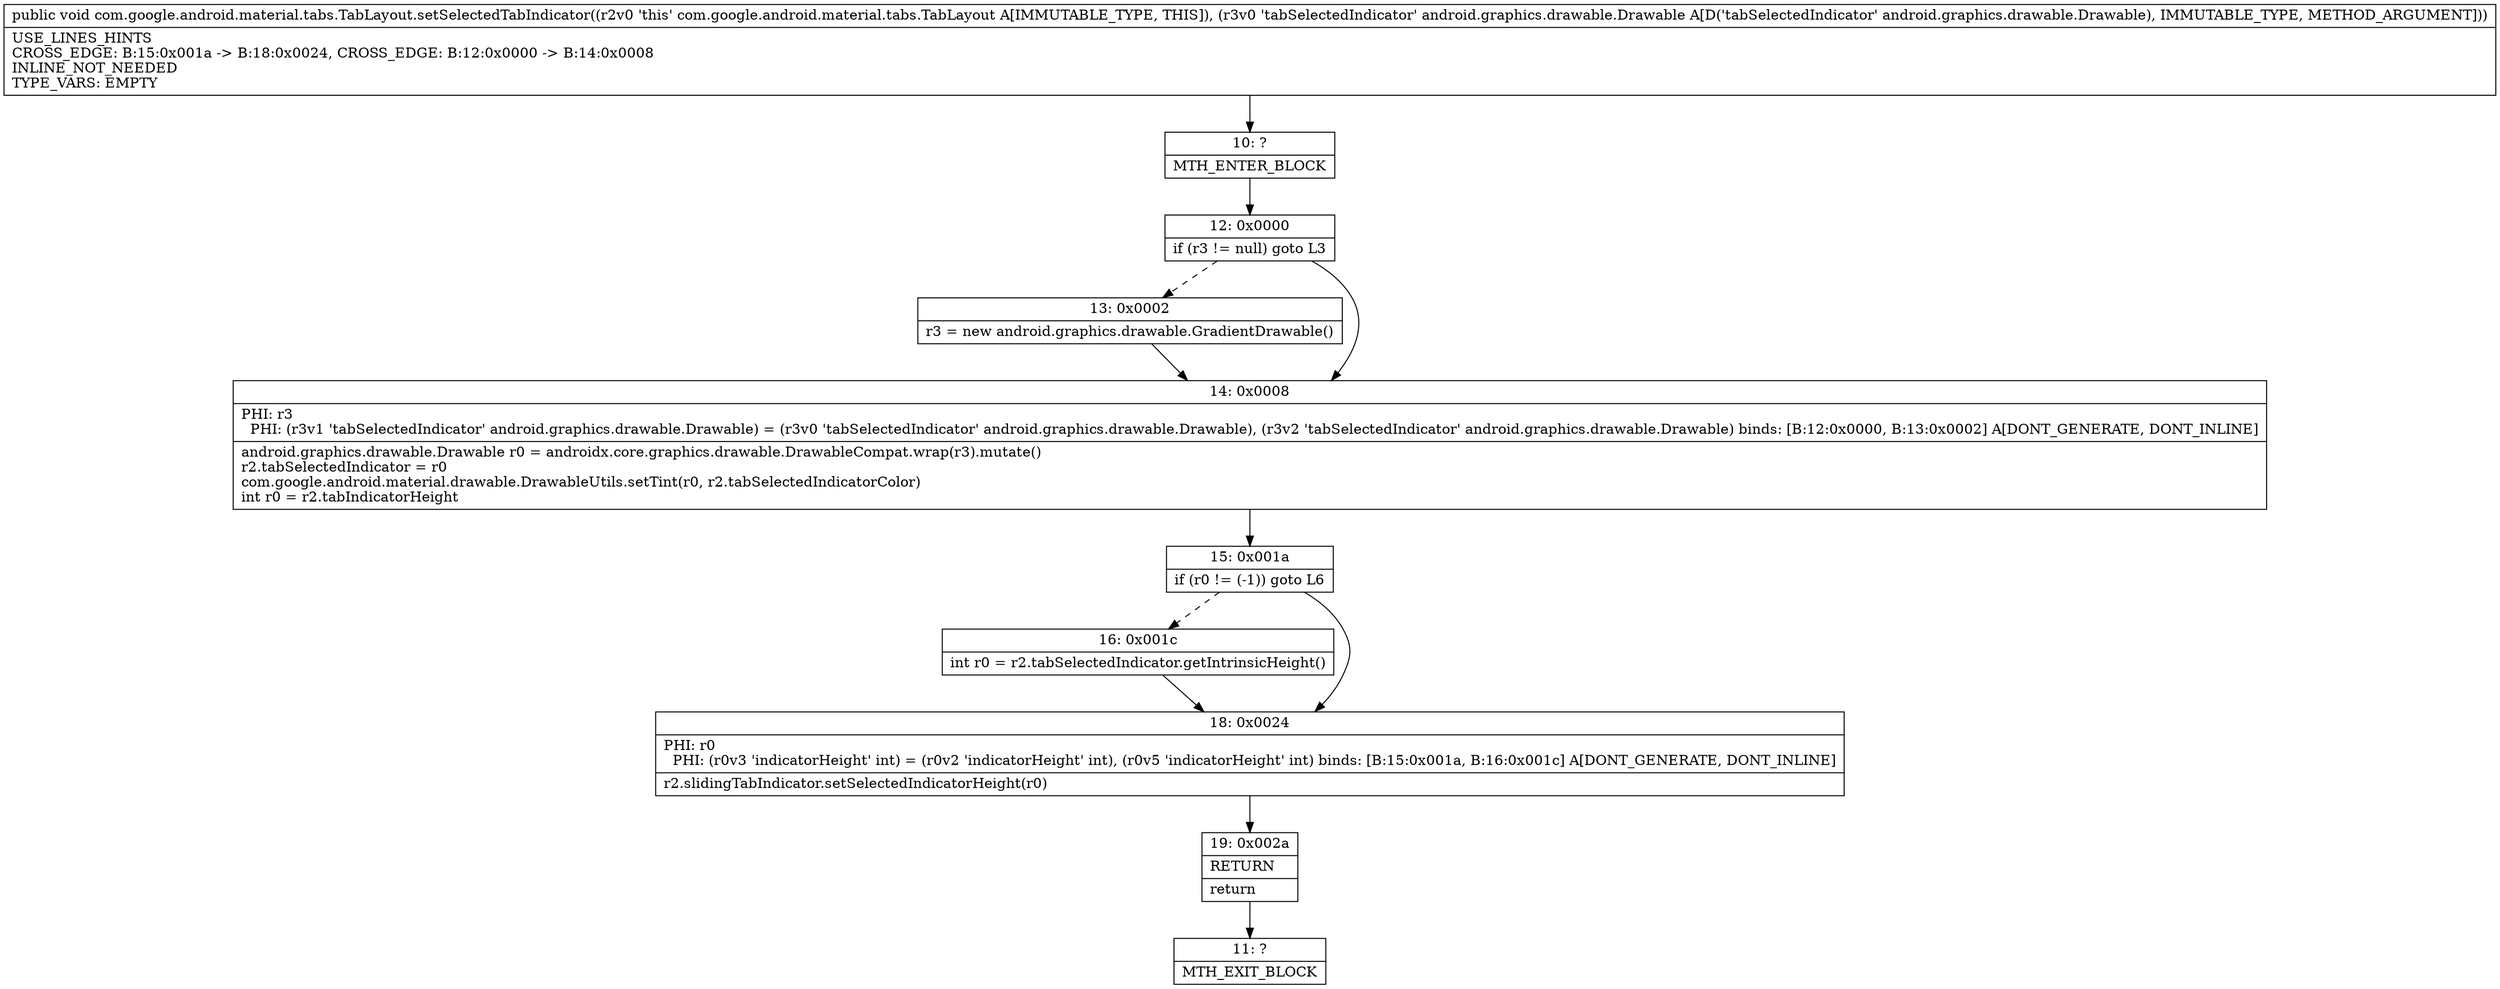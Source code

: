 digraph "CFG forcom.google.android.material.tabs.TabLayout.setSelectedTabIndicator(Landroid\/graphics\/drawable\/Drawable;)V" {
Node_10 [shape=record,label="{10\:\ ?|MTH_ENTER_BLOCK\l}"];
Node_12 [shape=record,label="{12\:\ 0x0000|if (r3 != null) goto L3\l}"];
Node_13 [shape=record,label="{13\:\ 0x0002|r3 = new android.graphics.drawable.GradientDrawable()\l}"];
Node_14 [shape=record,label="{14\:\ 0x0008|PHI: r3 \l  PHI: (r3v1 'tabSelectedIndicator' android.graphics.drawable.Drawable) = (r3v0 'tabSelectedIndicator' android.graphics.drawable.Drawable), (r3v2 'tabSelectedIndicator' android.graphics.drawable.Drawable) binds: [B:12:0x0000, B:13:0x0002] A[DONT_GENERATE, DONT_INLINE]\l|android.graphics.drawable.Drawable r0 = androidx.core.graphics.drawable.DrawableCompat.wrap(r3).mutate()\lr2.tabSelectedIndicator = r0\lcom.google.android.material.drawable.DrawableUtils.setTint(r0, r2.tabSelectedIndicatorColor)\lint r0 = r2.tabIndicatorHeight\l}"];
Node_15 [shape=record,label="{15\:\ 0x001a|if (r0 != (\-1)) goto L6\l}"];
Node_16 [shape=record,label="{16\:\ 0x001c|int r0 = r2.tabSelectedIndicator.getIntrinsicHeight()\l}"];
Node_18 [shape=record,label="{18\:\ 0x0024|PHI: r0 \l  PHI: (r0v3 'indicatorHeight' int) = (r0v2 'indicatorHeight' int), (r0v5 'indicatorHeight' int) binds: [B:15:0x001a, B:16:0x001c] A[DONT_GENERATE, DONT_INLINE]\l|r2.slidingTabIndicator.setSelectedIndicatorHeight(r0)\l}"];
Node_19 [shape=record,label="{19\:\ 0x002a|RETURN\l|return\l}"];
Node_11 [shape=record,label="{11\:\ ?|MTH_EXIT_BLOCK\l}"];
MethodNode[shape=record,label="{public void com.google.android.material.tabs.TabLayout.setSelectedTabIndicator((r2v0 'this' com.google.android.material.tabs.TabLayout A[IMMUTABLE_TYPE, THIS]), (r3v0 'tabSelectedIndicator' android.graphics.drawable.Drawable A[D('tabSelectedIndicator' android.graphics.drawable.Drawable), IMMUTABLE_TYPE, METHOD_ARGUMENT]))  | USE_LINES_HINTS\lCROSS_EDGE: B:15:0x001a \-\> B:18:0x0024, CROSS_EDGE: B:12:0x0000 \-\> B:14:0x0008\lINLINE_NOT_NEEDED\lTYPE_VARS: EMPTY\l}"];
MethodNode -> Node_10;Node_10 -> Node_12;
Node_12 -> Node_13[style=dashed];
Node_12 -> Node_14;
Node_13 -> Node_14;
Node_14 -> Node_15;
Node_15 -> Node_16[style=dashed];
Node_15 -> Node_18;
Node_16 -> Node_18;
Node_18 -> Node_19;
Node_19 -> Node_11;
}


